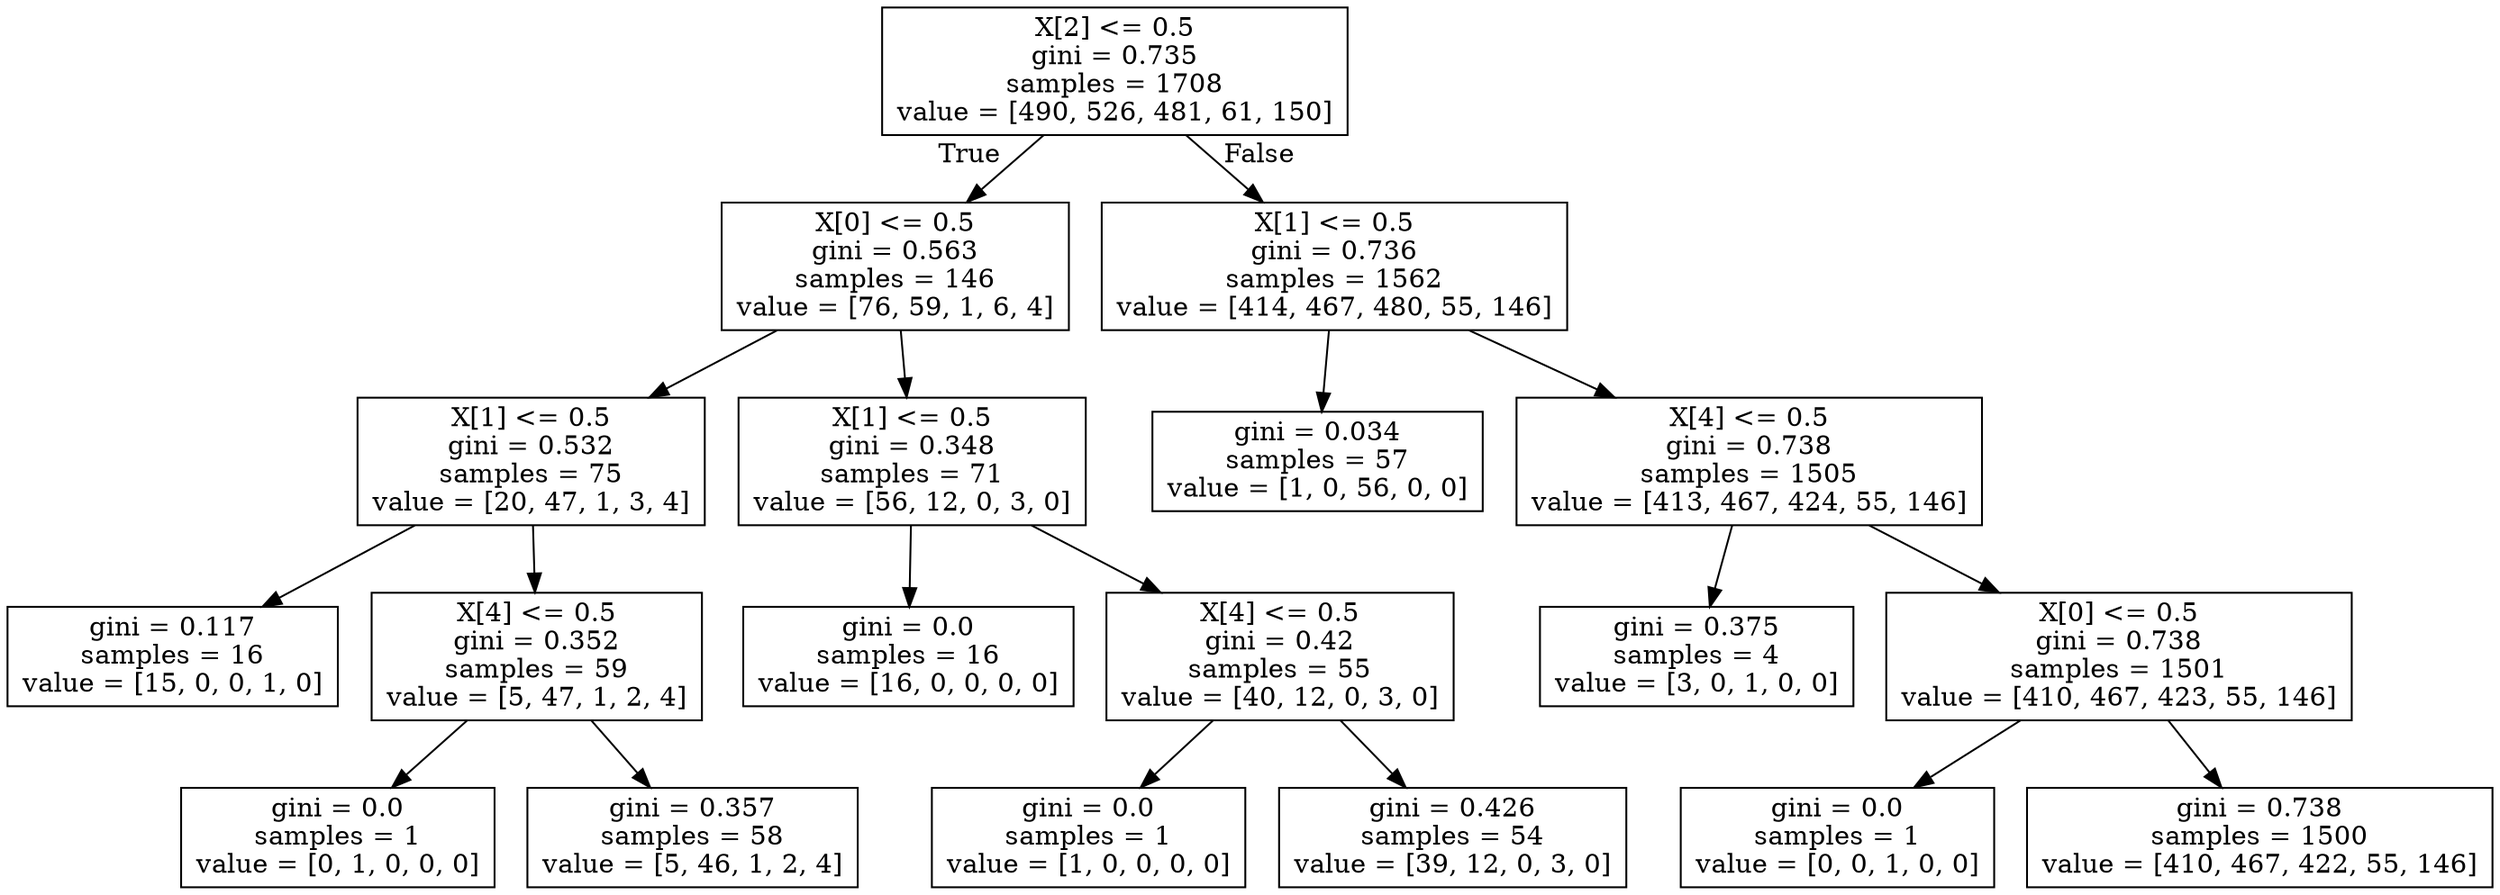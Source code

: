 digraph Tree {
node [shape=box] ;
0 [label="X[2] <= 0.5\ngini = 0.735\nsamples = 1708\nvalue = [490, 526, 481, 61, 150]"] ;
1 [label="X[0] <= 0.5\ngini = 0.563\nsamples = 146\nvalue = [76, 59, 1, 6, 4]"] ;
0 -> 1 [labeldistance=2.5, labelangle=45, headlabel="True"] ;
2 [label="X[1] <= 0.5\ngini = 0.532\nsamples = 75\nvalue = [20, 47, 1, 3, 4]"] ;
1 -> 2 ;
3 [label="gini = 0.117\nsamples = 16\nvalue = [15, 0, 0, 1, 0]"] ;
2 -> 3 ;
4 [label="X[4] <= 0.5\ngini = 0.352\nsamples = 59\nvalue = [5, 47, 1, 2, 4]"] ;
2 -> 4 ;
5 [label="gini = 0.0\nsamples = 1\nvalue = [0, 1, 0, 0, 0]"] ;
4 -> 5 ;
6 [label="gini = 0.357\nsamples = 58\nvalue = [5, 46, 1, 2, 4]"] ;
4 -> 6 ;
7 [label="X[1] <= 0.5\ngini = 0.348\nsamples = 71\nvalue = [56, 12, 0, 3, 0]"] ;
1 -> 7 ;
8 [label="gini = 0.0\nsamples = 16\nvalue = [16, 0, 0, 0, 0]"] ;
7 -> 8 ;
9 [label="X[4] <= 0.5\ngini = 0.42\nsamples = 55\nvalue = [40, 12, 0, 3, 0]"] ;
7 -> 9 ;
10 [label="gini = 0.0\nsamples = 1\nvalue = [1, 0, 0, 0, 0]"] ;
9 -> 10 ;
11 [label="gini = 0.426\nsamples = 54\nvalue = [39, 12, 0, 3, 0]"] ;
9 -> 11 ;
12 [label="X[1] <= 0.5\ngini = 0.736\nsamples = 1562\nvalue = [414, 467, 480, 55, 146]"] ;
0 -> 12 [labeldistance=2.5, labelangle=-45, headlabel="False"] ;
13 [label="gini = 0.034\nsamples = 57\nvalue = [1, 0, 56, 0, 0]"] ;
12 -> 13 ;
14 [label="X[4] <= 0.5\ngini = 0.738\nsamples = 1505\nvalue = [413, 467, 424, 55, 146]"] ;
12 -> 14 ;
15 [label="gini = 0.375\nsamples = 4\nvalue = [3, 0, 1, 0, 0]"] ;
14 -> 15 ;
16 [label="X[0] <= 0.5\ngini = 0.738\nsamples = 1501\nvalue = [410, 467, 423, 55, 146]"] ;
14 -> 16 ;
17 [label="gini = 0.0\nsamples = 1\nvalue = [0, 0, 1, 0, 0]"] ;
16 -> 17 ;
18 [label="gini = 0.738\nsamples = 1500\nvalue = [410, 467, 422, 55, 146]"] ;
16 -> 18 ;
}